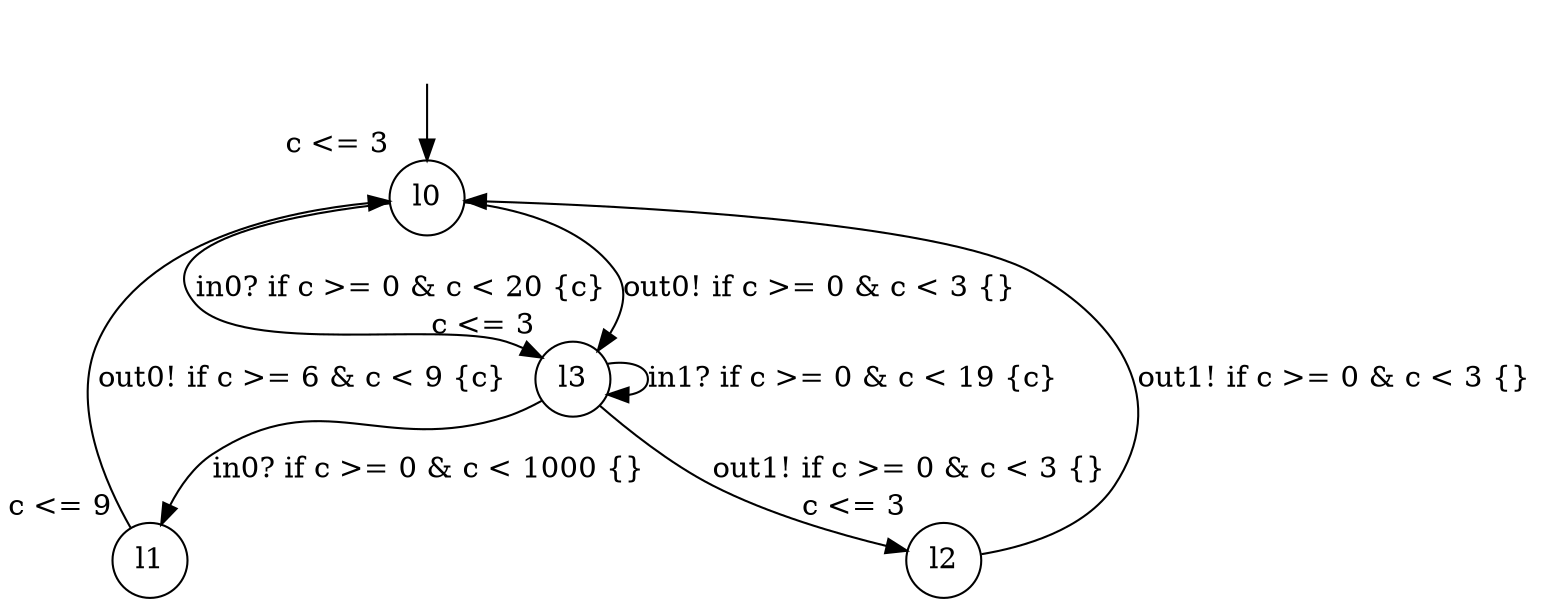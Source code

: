 digraph g {
__start0 [label="" shape="none"];
l0 [shape="circle" margin=0 label="l0", xlabel="c <= 3"];
l1 [shape="circle" margin=0 label="l1", xlabel="c <= 9"];
l2 [shape="circle" margin=0 label="l2", xlabel="c <= 3"];
l3 [shape="circle" margin=0 label="l3", xlabel="c <= 3"];
l0 -> l3 [label="in0? if c >= 0 & c < 20 {c} "];
l0 -> l3 [label="out0! if c >= 0 & c < 3 {} "];
l1 -> l0 [label="out0! if c >= 6 & c < 9 {c} "];
l2 -> l0 [label="out1! if c >= 0 & c < 3 {} "];
l3 -> l1 [label="in0? if c >= 0 & c < 1000 {} "];
l3 -> l3 [label="in1? if c >= 0 & c < 19 {c} "];
l3 -> l2 [label="out1! if c >= 0 & c < 3 {} "];
__start0 -> l0;
}
